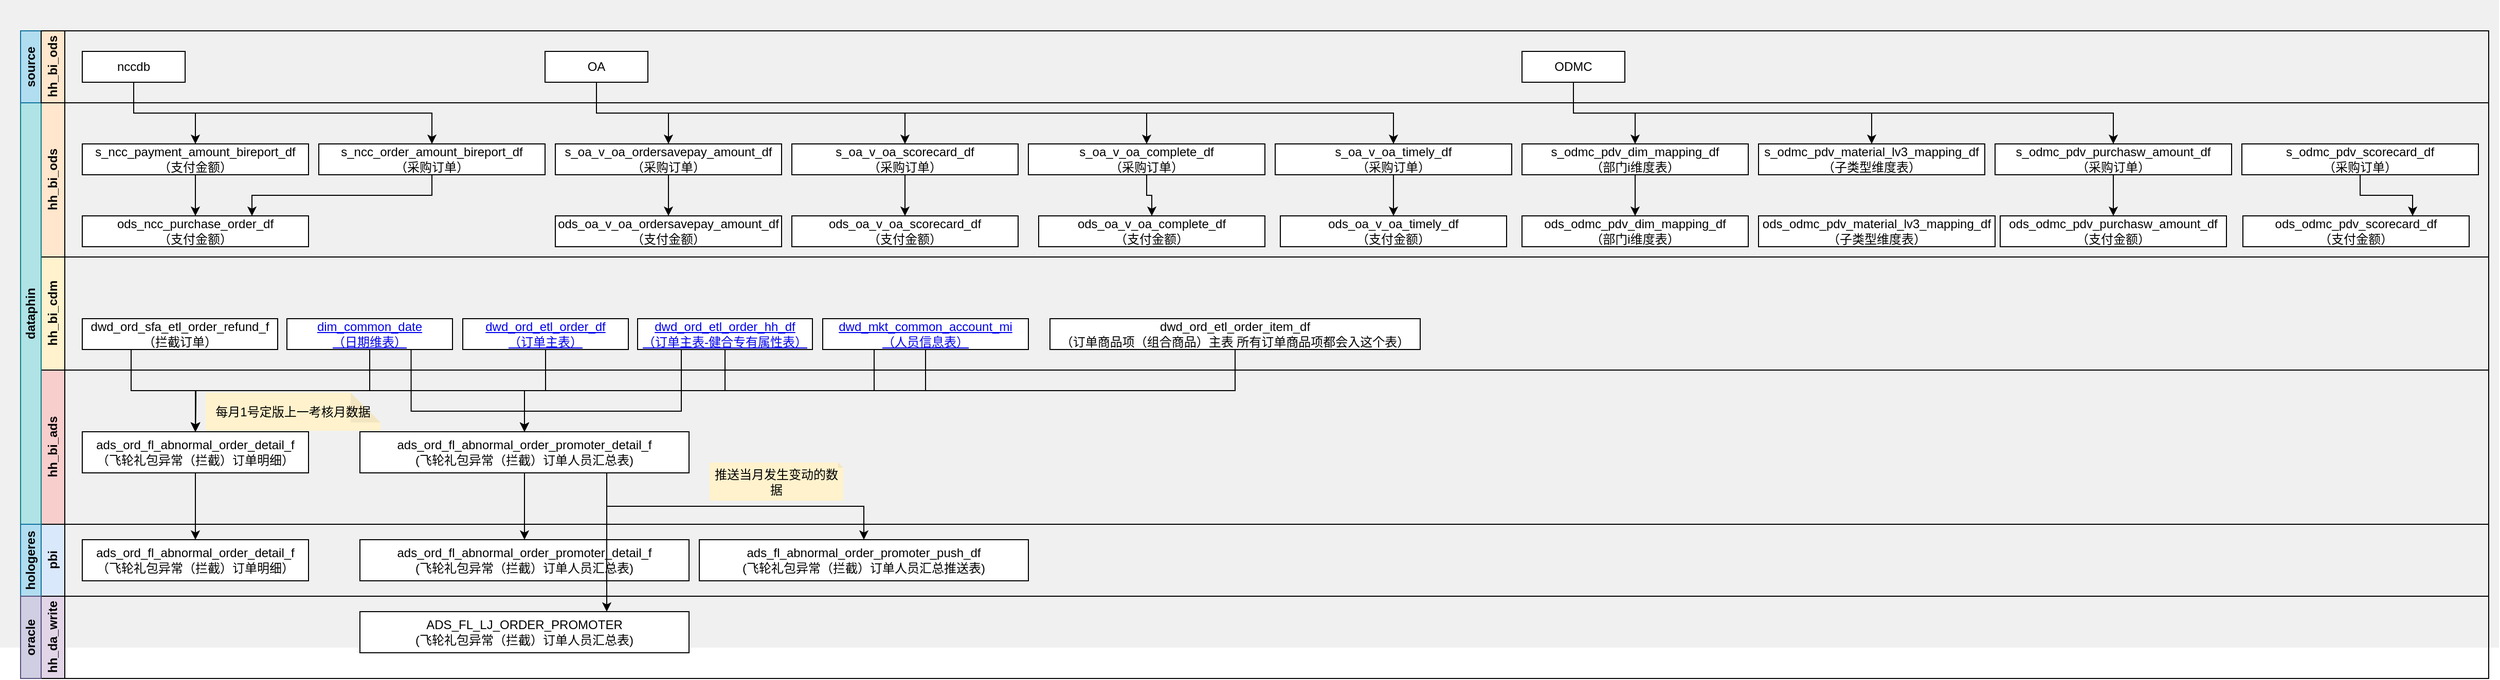 <mxfile version="22.0.7" type="github">
  <diagram name="第 1 页" id="FGrGxSRmitQIRBQrDkw8">
    <mxGraphModel dx="891" dy="-718" grid="1" gridSize="10" guides="1" tooltips="1" connect="1" arrows="1" fold="1" page="1" pageScale="1" pageWidth="827" pageHeight="1169" math="0" shadow="0">
      <root>
        <mxCell id="0" />
        <mxCell id="1" parent="0" />
        <mxCell id="C0gEF_czY5IjIDfp2nzT-171" value="" style="rounded=0;whiteSpace=wrap;html=1;fillColor=#F0F0F0;strokeColor=none;" vertex="1" parent="1">
          <mxGeometry x="80" y="1780" width="2430" height="630" as="geometry" />
        </mxCell>
        <mxCell id="C0gEF_czY5IjIDfp2nzT-172" value="hh_bi_ods" style="swimlane;horizontal=0;whiteSpace=wrap;html=1;startSize=23;collapsible=0;fillColor=#ffe6cc;strokeColor=default;" vertex="1" parent="1">
          <mxGeometry x="120" y="1880" width="2380" height="150" as="geometry" />
        </mxCell>
        <mxCell id="C0gEF_czY5IjIDfp2nzT-281" style="edgeStyle=orthogonalEdgeStyle;rounded=0;orthogonalLoop=1;jettySize=auto;html=1;exitX=0.5;exitY=1;exitDx=0;exitDy=0;entryX=0.5;entryY=0;entryDx=0;entryDy=0;" edge="1" parent="C0gEF_czY5IjIDfp2nzT-172" source="C0gEF_czY5IjIDfp2nzT-240" target="C0gEF_czY5IjIDfp2nzT-272">
          <mxGeometry relative="1" as="geometry" />
        </mxCell>
        <mxCell id="C0gEF_czY5IjIDfp2nzT-240" value="s_oa_v_oa_timely_df&lt;br&gt;（采购订单）" style="rounded=0;whiteSpace=wrap;html=1;" vertex="1" parent="C0gEF_czY5IjIDfp2nzT-172">
          <mxGeometry x="1200" y="40" width="230" height="30" as="geometry" />
        </mxCell>
        <mxCell id="C0gEF_czY5IjIDfp2nzT-280" style="edgeStyle=orthogonalEdgeStyle;rounded=0;orthogonalLoop=1;jettySize=auto;html=1;exitX=0.5;exitY=1;exitDx=0;exitDy=0;entryX=0.5;entryY=0;entryDx=0;entryDy=0;" edge="1" parent="C0gEF_czY5IjIDfp2nzT-172" source="C0gEF_czY5IjIDfp2nzT-237" target="C0gEF_czY5IjIDfp2nzT-271">
          <mxGeometry relative="1" as="geometry" />
        </mxCell>
        <mxCell id="C0gEF_czY5IjIDfp2nzT-237" value="s_oa_v_oa_complete_df&lt;br&gt;（采购订单）" style="rounded=0;whiteSpace=wrap;html=1;" vertex="1" parent="C0gEF_czY5IjIDfp2nzT-172">
          <mxGeometry x="960" y="40" width="230" height="30" as="geometry" />
        </mxCell>
        <mxCell id="C0gEF_czY5IjIDfp2nzT-277" style="edgeStyle=orthogonalEdgeStyle;rounded=0;orthogonalLoop=1;jettySize=auto;html=1;exitX=0.5;exitY=1;exitDx=0;exitDy=0;entryX=0.5;entryY=0;entryDx=0;entryDy=0;" edge="1" parent="C0gEF_czY5IjIDfp2nzT-172" source="C0gEF_czY5IjIDfp2nzT-220" target="C0gEF_czY5IjIDfp2nzT-267">
          <mxGeometry relative="1" as="geometry" />
        </mxCell>
        <mxCell id="C0gEF_czY5IjIDfp2nzT-220" value="s_oa_v_oa_scorecard_df&lt;br&gt;（采购订单）" style="rounded=0;whiteSpace=wrap;html=1;" vertex="1" parent="C0gEF_czY5IjIDfp2nzT-172">
          <mxGeometry x="730" y="40" width="220" height="30" as="geometry" />
        </mxCell>
        <mxCell id="C0gEF_czY5IjIDfp2nzT-276" style="edgeStyle=orthogonalEdgeStyle;rounded=0;orthogonalLoop=1;jettySize=auto;html=1;exitX=0.5;exitY=1;exitDx=0;exitDy=0;entryX=0.5;entryY=0;entryDx=0;entryDy=0;" edge="1" parent="C0gEF_czY5IjIDfp2nzT-172" source="C0gEF_czY5IjIDfp2nzT-219" target="C0gEF_czY5IjIDfp2nzT-265">
          <mxGeometry relative="1" as="geometry" />
        </mxCell>
        <mxCell id="C0gEF_czY5IjIDfp2nzT-219" value="s_oa_v_oa_ordersavepay_amount_df（采购订单）" style="rounded=0;whiteSpace=wrap;html=1;" vertex="1" parent="C0gEF_czY5IjIDfp2nzT-172">
          <mxGeometry x="500" y="40" width="220" height="30" as="geometry" />
        </mxCell>
        <mxCell id="C0gEF_czY5IjIDfp2nzT-218" value="s_ncc_order_amount_bireport_df&lt;br&gt;（采购订单）" style="rounded=0;whiteSpace=wrap;html=1;" vertex="1" parent="C0gEF_czY5IjIDfp2nzT-172">
          <mxGeometry x="270" y="40" width="220" height="30" as="geometry" />
        </mxCell>
        <mxCell id="C0gEF_czY5IjIDfp2nzT-214" value="s_ncc_payment_amount_bireport_df&lt;br&gt;（支付金额）" style="rounded=0;whiteSpace=wrap;html=1;" vertex="1" parent="C0gEF_czY5IjIDfp2nzT-172">
          <mxGeometry x="40" y="40" width="220" height="30" as="geometry" />
        </mxCell>
        <mxCell id="C0gEF_czY5IjIDfp2nzT-282" style="edgeStyle=orthogonalEdgeStyle;rounded=0;orthogonalLoop=1;jettySize=auto;html=1;exitX=0.5;exitY=1;exitDx=0;exitDy=0;entryX=0.5;entryY=0;entryDx=0;entryDy=0;" edge="1" parent="C0gEF_czY5IjIDfp2nzT-172" source="C0gEF_czY5IjIDfp2nzT-221" target="C0gEF_czY5IjIDfp2nzT-268">
          <mxGeometry relative="1" as="geometry" />
        </mxCell>
        <mxCell id="C0gEF_czY5IjIDfp2nzT-221" value="s_odmc_pdv_dim_mapping_df&lt;br&gt;（部门i维度表）" style="rounded=0;whiteSpace=wrap;html=1;" vertex="1" parent="C0gEF_czY5IjIDfp2nzT-172">
          <mxGeometry x="1440" y="40" width="220" height="30" as="geometry" />
        </mxCell>
        <mxCell id="C0gEF_czY5IjIDfp2nzT-232" value="s_odmc_pdv_material_lv3_mapping_df&lt;br&gt;（子类型维度表）" style="rounded=0;whiteSpace=wrap;html=1;" vertex="1" parent="C0gEF_czY5IjIDfp2nzT-172">
          <mxGeometry x="1670" y="40" width="220" height="30" as="geometry" />
        </mxCell>
        <mxCell id="C0gEF_czY5IjIDfp2nzT-278" style="edgeStyle=orthogonalEdgeStyle;rounded=0;orthogonalLoop=1;jettySize=auto;html=1;exitX=0.5;exitY=1;exitDx=0;exitDy=0;entryX=0.5;entryY=0;entryDx=0;entryDy=0;" edge="1" parent="C0gEF_czY5IjIDfp2nzT-172" source="C0gEF_czY5IjIDfp2nzT-235" target="C0gEF_czY5IjIDfp2nzT-269">
          <mxGeometry relative="1" as="geometry" />
        </mxCell>
        <mxCell id="C0gEF_czY5IjIDfp2nzT-235" value="s_odmc_pdv_purchasw_amount_df&lt;br&gt;（采购订单）" style="rounded=0;whiteSpace=wrap;html=1;" vertex="1" parent="C0gEF_czY5IjIDfp2nzT-172">
          <mxGeometry x="1900" y="40" width="230" height="30" as="geometry" />
        </mxCell>
        <mxCell id="C0gEF_czY5IjIDfp2nzT-283" style="edgeStyle=orthogonalEdgeStyle;rounded=0;orthogonalLoop=1;jettySize=auto;html=1;exitX=0.5;exitY=1;exitDx=0;exitDy=0;entryX=0.75;entryY=0;entryDx=0;entryDy=0;" edge="1" parent="C0gEF_czY5IjIDfp2nzT-172" source="C0gEF_czY5IjIDfp2nzT-236" target="C0gEF_czY5IjIDfp2nzT-270">
          <mxGeometry relative="1" as="geometry" />
        </mxCell>
        <mxCell id="C0gEF_czY5IjIDfp2nzT-236" value="s_odmc_pdv_scorecard_df&lt;br&gt;（采购订单）" style="rounded=0;whiteSpace=wrap;html=1;" vertex="1" parent="C0gEF_czY5IjIDfp2nzT-172">
          <mxGeometry x="2140" y="40" width="230" height="30" as="geometry" />
        </mxCell>
        <mxCell id="C0gEF_czY5IjIDfp2nzT-267" value="ods_oa_v_oa_scorecard_df&lt;br&gt;（支付金额）" style="rounded=0;whiteSpace=wrap;html=1;" vertex="1" parent="C0gEF_czY5IjIDfp2nzT-172">
          <mxGeometry x="730" y="110" width="220" height="30" as="geometry" />
        </mxCell>
        <mxCell id="C0gEF_czY5IjIDfp2nzT-268" value="ods_odmc_pdv_dim_mapping_df&lt;br&gt;（部门i维度表）" style="rounded=0;whiteSpace=wrap;html=1;" vertex="1" parent="C0gEF_czY5IjIDfp2nzT-172">
          <mxGeometry x="1440" y="110" width="220" height="30" as="geometry" />
        </mxCell>
        <mxCell id="C0gEF_czY5IjIDfp2nzT-269" value="ods_odmc_pdv_purchasw_amount_df（支付金额）" style="rounded=0;whiteSpace=wrap;html=1;" vertex="1" parent="C0gEF_czY5IjIDfp2nzT-172">
          <mxGeometry x="1905" y="110" width="220" height="30" as="geometry" />
        </mxCell>
        <mxCell id="C0gEF_czY5IjIDfp2nzT-270" value="ods_odmc_pdv_scorecard_df&lt;br&gt;（支付金额）" style="rounded=0;whiteSpace=wrap;html=1;" vertex="1" parent="C0gEF_czY5IjIDfp2nzT-172">
          <mxGeometry x="2141" y="110" width="220" height="30" as="geometry" />
        </mxCell>
        <mxCell id="C0gEF_czY5IjIDfp2nzT-265" value="ods_oa_v_oa_ordersavepay_amount_df&lt;br&gt;（支付金额）" style="rounded=0;whiteSpace=wrap;html=1;" vertex="1" parent="C0gEF_czY5IjIDfp2nzT-172">
          <mxGeometry x="500" y="110" width="220" height="30" as="geometry" />
        </mxCell>
        <mxCell id="C0gEF_czY5IjIDfp2nzT-271" value="ods_oa_v_oa_complete_df&lt;br&gt;（支付金额）" style="rounded=0;whiteSpace=wrap;html=1;" vertex="1" parent="C0gEF_czY5IjIDfp2nzT-172">
          <mxGeometry x="970" y="110" width="220" height="30" as="geometry" />
        </mxCell>
        <mxCell id="C0gEF_czY5IjIDfp2nzT-272" value="ods_oa_v_oa_timely_df&lt;br&gt;（支付金额）" style="rounded=0;whiteSpace=wrap;html=1;" vertex="1" parent="C0gEF_czY5IjIDfp2nzT-172">
          <mxGeometry x="1205" y="110" width="220" height="30" as="geometry" />
        </mxCell>
        <mxCell id="C0gEF_czY5IjIDfp2nzT-177" value="hh_bi_cdm" style="swimlane;horizontal=0;whiteSpace=wrap;html=1;startSize=23;collapsible=0;fillColor=#fff2cc;strokeColor=default;" vertex="1" parent="1">
          <mxGeometry x="120" y="2030" width="2380" height="110" as="geometry" />
        </mxCell>
        <mxCell id="C0gEF_czY5IjIDfp2nzT-178" value="dwd_ord_sfa_etl_order_refund_f&lt;br&gt;（拦截订单）" style="rounded=0;whiteSpace=wrap;html=1;" vertex="1" parent="C0gEF_czY5IjIDfp2nzT-177">
          <mxGeometry x="40" y="60" width="190" height="30" as="geometry" />
        </mxCell>
        <mxCell id="C0gEF_czY5IjIDfp2nzT-180" style="edgeStyle=orthogonalEdgeStyle;rounded=0;orthogonalLoop=1;jettySize=auto;html=1;exitX=0.5;exitY=1;exitDx=0;exitDy=0;" edge="1" parent="C0gEF_czY5IjIDfp2nzT-177" source="C0gEF_czY5IjIDfp2nzT-181">
          <mxGeometry relative="1" as="geometry">
            <mxPoint x="150.0" y="170" as="targetPoint" />
          </mxGeometry>
        </mxCell>
        <mxCell id="C0gEF_czY5IjIDfp2nzT-181" value="&lt;a name=&quot;OLE_LINK1&quot;&gt;dim_common_date&lt;br&gt;（日期维表）&lt;br&gt;&lt;/a&gt;" style="rounded=0;whiteSpace=wrap;html=1;" vertex="1" parent="C0gEF_czY5IjIDfp2nzT-177">
          <mxGeometry x="239" y="60" width="161" height="30" as="geometry" />
        </mxCell>
        <mxCell id="C0gEF_czY5IjIDfp2nzT-182" style="edgeStyle=orthogonalEdgeStyle;rounded=0;orthogonalLoop=1;jettySize=auto;html=1;exitX=0.5;exitY=1;exitDx=0;exitDy=0;" edge="1" parent="C0gEF_czY5IjIDfp2nzT-177" source="C0gEF_czY5IjIDfp2nzT-183">
          <mxGeometry relative="1" as="geometry">
            <mxPoint x="150.0" y="170" as="targetPoint" />
          </mxGeometry>
        </mxCell>
        <mxCell id="C0gEF_czY5IjIDfp2nzT-183" value="&lt;a name=&quot;OLE_LINK1&quot;&gt;dwd_ord_etl_order_df&lt;br&gt;（订单主表）&lt;br&gt;&lt;/a&gt;" style="rounded=0;whiteSpace=wrap;html=1;" vertex="1" parent="C0gEF_czY5IjIDfp2nzT-177">
          <mxGeometry x="410" y="60" width="161" height="30" as="geometry" />
        </mxCell>
        <mxCell id="C0gEF_czY5IjIDfp2nzT-184" value="&lt;a name=&quot;OLE_LINK1&quot;&gt;dwd_ord_etl_order_hh_df&lt;br&gt;（订单主表-健合专有属性表）&lt;br&gt;&lt;/a&gt;" style="rounded=0;whiteSpace=wrap;html=1;" vertex="1" parent="C0gEF_czY5IjIDfp2nzT-177">
          <mxGeometry x="580" y="60" width="170" height="30" as="geometry" />
        </mxCell>
        <mxCell id="C0gEF_czY5IjIDfp2nzT-185" value="&lt;a name=&quot;OLE_LINK1&quot;&gt;dwd_mkt_common_account_mi&lt;br&gt;（人员信息表）&lt;br&gt;&lt;/a&gt;" style="rounded=0;whiteSpace=wrap;html=1;" vertex="1" parent="C0gEF_czY5IjIDfp2nzT-177">
          <mxGeometry x="760" y="60" width="200" height="30" as="geometry" />
        </mxCell>
        <mxCell id="C0gEF_czY5IjIDfp2nzT-187" value="hh_bi_ads" style="swimlane;horizontal=0;whiteSpace=wrap;html=1;startSize=23;collapsible=0;fillColor=#f8cecc;strokeColor=default;" vertex="1" parent="1">
          <mxGeometry x="120" y="2140" width="2380" height="150" as="geometry" />
        </mxCell>
        <mxCell id="C0gEF_czY5IjIDfp2nzT-188" value="ads_ord_fl_abnormal_order_detail_f&lt;br&gt;（飞轮礼包异常（拦截）订单明细）" style="rounded=0;whiteSpace=wrap;html=1;" vertex="1" parent="C0gEF_czY5IjIDfp2nzT-187">
          <mxGeometry x="40" y="60" width="220" height="40" as="geometry" />
        </mxCell>
        <mxCell id="C0gEF_czY5IjIDfp2nzT-189" value="每月1号定版上一考核月数据" style="shape=note;whiteSpace=wrap;html=1;backgroundOutline=1;darkOpacity=0.05;noLabel=0;connectable=1;snapToPoint=0;portConstraintRotation=0;allowArrows=1;collapsible=0;recursiveResize=1;expand=1;editable=1;movable=1;resizable=1;rotatable=1;deletable=1;locked=0;treeFolding=0;treeMoving=0;enumerate=0;comic=0;perimeter=rectanglePerimeter;fillOpacity=100;strokeOpacity=100;overflow=visible;fillColor=#fff2cc;strokeColor=none;size=29;" vertex="1" parent="C0gEF_czY5IjIDfp2nzT-187">
          <mxGeometry x="160" y="22" width="170" height="37" as="geometry" />
        </mxCell>
        <mxCell id="C0gEF_czY5IjIDfp2nzT-190" value="ads_ord_fl_abnormal_order_promoter_detail_f&lt;br&gt;(飞轮礼包异常（拦截）订单人员汇总表)" style="rounded=0;whiteSpace=wrap;html=1;" vertex="1" parent="C0gEF_czY5IjIDfp2nzT-187">
          <mxGeometry x="310" y="60" width="320" height="40" as="geometry" />
        </mxCell>
        <mxCell id="C0gEF_czY5IjIDfp2nzT-191" value="推送当月发生变动的数据" style="shape=note;whiteSpace=wrap;html=1;backgroundOutline=1;darkOpacity=0.05;noLabel=0;connectable=1;snapToPoint=0;portConstraintRotation=0;allowArrows=1;collapsible=0;recursiveResize=1;expand=1;editable=1;movable=1;resizable=1;rotatable=1;deletable=1;locked=0;treeFolding=0;treeMoving=0;enumerate=0;comic=0;perimeter=rectanglePerimeter;fillOpacity=100;strokeOpacity=100;overflow=visible;fillColor=#fff2cc;strokeColor=none;size=5;" vertex="1" parent="C0gEF_czY5IjIDfp2nzT-187">
          <mxGeometry x="650" y="90" width="130" height="37" as="geometry" />
        </mxCell>
        <mxCell id="C0gEF_czY5IjIDfp2nzT-192" style="edgeStyle=orthogonalEdgeStyle;rounded=0;orthogonalLoop=1;jettySize=auto;html=1;exitX=0.25;exitY=1;exitDx=0;exitDy=0;entryX=0.5;entryY=0;entryDx=0;entryDy=0;" edge="1" parent="1" source="C0gEF_czY5IjIDfp2nzT-178" target="C0gEF_czY5IjIDfp2nzT-188">
          <mxGeometry relative="1" as="geometry" />
        </mxCell>
        <mxCell id="C0gEF_czY5IjIDfp2nzT-193" style="edgeStyle=orthogonalEdgeStyle;rounded=0;orthogonalLoop=1;jettySize=auto;html=1;exitX=0.5;exitY=1;exitDx=0;exitDy=0;entryX=0.5;entryY=0;entryDx=0;entryDy=0;" edge="1" parent="1" source="C0gEF_czY5IjIDfp2nzT-184" target="C0gEF_czY5IjIDfp2nzT-188">
          <mxGeometry relative="1" as="geometry" />
        </mxCell>
        <mxCell id="C0gEF_czY5IjIDfp2nzT-194" style="edgeStyle=orthogonalEdgeStyle;rounded=0;orthogonalLoop=1;jettySize=auto;html=1;exitX=0.5;exitY=1;exitDx=0;exitDy=0;entryX=0.5;entryY=0;entryDx=0;entryDy=0;" edge="1" parent="1" source="C0gEF_czY5IjIDfp2nzT-195" target="C0gEF_czY5IjIDfp2nzT-188">
          <mxGeometry relative="1" as="geometry" />
        </mxCell>
        <mxCell id="C0gEF_czY5IjIDfp2nzT-195" value="dwd_ord_etl_order_item_df&lt;br&gt;（订单商品项（组合商品）主表 所有订单商品项都会入这个表）" style="rounded=0;whiteSpace=wrap;html=1;" vertex="1" parent="1">
          <mxGeometry x="1101" y="2090" width="360" height="30" as="geometry" />
        </mxCell>
        <mxCell id="C0gEF_czY5IjIDfp2nzT-196" style="edgeStyle=orthogonalEdgeStyle;rounded=0;orthogonalLoop=1;jettySize=auto;html=1;exitX=0.75;exitY=1;exitDx=0;exitDy=0;entryX=0.5;entryY=0;entryDx=0;entryDy=0;" edge="1" parent="1" source="C0gEF_czY5IjIDfp2nzT-181" target="C0gEF_czY5IjIDfp2nzT-190">
          <mxGeometry relative="1" as="geometry">
            <Array as="points">
              <mxPoint x="480" y="2180" />
              <mxPoint x="590" y="2180" />
            </Array>
          </mxGeometry>
        </mxCell>
        <mxCell id="C0gEF_czY5IjIDfp2nzT-197" style="edgeStyle=orthogonalEdgeStyle;rounded=0;orthogonalLoop=1;jettySize=auto;html=1;exitX=0.25;exitY=1;exitDx=0;exitDy=0;entryX=0.5;entryY=0;entryDx=0;entryDy=0;" edge="1" parent="1" source="C0gEF_czY5IjIDfp2nzT-184" target="C0gEF_czY5IjIDfp2nzT-190">
          <mxGeometry relative="1" as="geometry">
            <Array as="points">
              <mxPoint x="743" y="2180" />
              <mxPoint x="590" y="2180" />
            </Array>
          </mxGeometry>
        </mxCell>
        <mxCell id="C0gEF_czY5IjIDfp2nzT-198" value="pbi" style="swimlane;horizontal=0;whiteSpace=wrap;html=1;startSize=23;collapsible=0;fillColor=#dae8fc;strokeColor=default;" vertex="1" parent="1">
          <mxGeometry x="120" y="2290" width="2380" height="70" as="geometry" />
        </mxCell>
        <mxCell id="C0gEF_czY5IjIDfp2nzT-199" value="ads_ord_fl_abnormal_order_detail_f&lt;br&gt;（飞轮礼包异常（拦截）订单明细）" style="rounded=0;whiteSpace=wrap;html=1;" vertex="1" parent="C0gEF_czY5IjIDfp2nzT-198">
          <mxGeometry x="40" y="15" width="220" height="40" as="geometry" />
        </mxCell>
        <mxCell id="C0gEF_czY5IjIDfp2nzT-200" value="ads_ord_fl_abnormal_order_promoter_detail_f&lt;br&gt;(飞轮礼包异常（拦截）订单人员汇总表)" style="rounded=0;whiteSpace=wrap;html=1;" vertex="1" parent="C0gEF_czY5IjIDfp2nzT-198">
          <mxGeometry x="310" y="15" width="320" height="40" as="geometry" />
        </mxCell>
        <mxCell id="C0gEF_czY5IjIDfp2nzT-201" value="ads_fl_abnormal_order_promoter_push_df&lt;br&gt;&lt;span style=&quot;background-color: initial;&quot;&gt;(飞轮礼包异常（拦截）订单人员汇总推送表)&lt;/span&gt;" style="rounded=0;whiteSpace=wrap;html=1;" vertex="1" parent="C0gEF_czY5IjIDfp2nzT-198">
          <mxGeometry x="640" y="15" width="320" height="40" as="geometry" />
        </mxCell>
        <mxCell id="C0gEF_czY5IjIDfp2nzT-202" value="dataphin" style="rounded=0;whiteSpace=wrap;html=1;horizontal=0;fontStyle=1;fillColor=#b0e3e6;strokeColor=#0e8088;" vertex="1" parent="1">
          <mxGeometry x="100" y="1880" width="20" height="410" as="geometry" />
        </mxCell>
        <mxCell id="C0gEF_czY5IjIDfp2nzT-203" value="hologeres" style="rounded=0;whiteSpace=wrap;html=1;horizontal=0;fontStyle=1;fillColor=#b1ddf0;strokeColor=#10739e;" vertex="1" parent="1">
          <mxGeometry x="100" y="2290" width="20" height="70" as="geometry" />
        </mxCell>
        <mxCell id="C0gEF_czY5IjIDfp2nzT-204" style="edgeStyle=orthogonalEdgeStyle;rounded=0;orthogonalLoop=1;jettySize=auto;html=1;exitX=0.5;exitY=1;exitDx=0;exitDy=0;entryX=0.5;entryY=0;entryDx=0;entryDy=0;" edge="1" parent="1" source="C0gEF_czY5IjIDfp2nzT-188" target="C0gEF_czY5IjIDfp2nzT-199">
          <mxGeometry relative="1" as="geometry" />
        </mxCell>
        <mxCell id="C0gEF_czY5IjIDfp2nzT-205" style="edgeStyle=orthogonalEdgeStyle;rounded=0;orthogonalLoop=1;jettySize=auto;html=1;exitX=0.5;exitY=1;exitDx=0;exitDy=0;entryX=0.5;entryY=0;entryDx=0;entryDy=0;" edge="1" parent="1" source="C0gEF_czY5IjIDfp2nzT-190" target="C0gEF_czY5IjIDfp2nzT-200">
          <mxGeometry relative="1" as="geometry" />
        </mxCell>
        <mxCell id="C0gEF_czY5IjIDfp2nzT-206" value="hh_da_write" style="swimlane;horizontal=0;whiteSpace=wrap;html=1;startSize=23;collapsible=0;fillColor=#e1d5e7;strokeColor=default;" vertex="1" parent="1">
          <mxGeometry x="120" y="2360" width="2380" height="80" as="geometry" />
        </mxCell>
        <mxCell id="C0gEF_czY5IjIDfp2nzT-207" value="ADS_FL_LJ_ORDER_PROMOTER&lt;br&gt;(飞轮礼包异常（拦截）订单人员汇总表)" style="rounded=0;whiteSpace=wrap;html=1;" vertex="1" parent="C0gEF_czY5IjIDfp2nzT-206">
          <mxGeometry x="310" y="15" width="320" height="40" as="geometry" />
        </mxCell>
        <mxCell id="C0gEF_czY5IjIDfp2nzT-208" value="oracle" style="rounded=0;whiteSpace=wrap;html=1;horizontal=0;fontStyle=1;fillColor=#d0cee2;strokeColor=#56517e;" vertex="1" parent="1">
          <mxGeometry x="100" y="2360" width="20" height="80" as="geometry" />
        </mxCell>
        <mxCell id="C0gEF_czY5IjIDfp2nzT-209" style="edgeStyle=orthogonalEdgeStyle;rounded=0;orthogonalLoop=1;jettySize=auto;html=1;exitX=0.75;exitY=1;exitDx=0;exitDy=0;entryX=0.75;entryY=0;entryDx=0;entryDy=0;" edge="1" parent="1" source="C0gEF_czY5IjIDfp2nzT-190" target="C0gEF_czY5IjIDfp2nzT-207">
          <mxGeometry relative="1" as="geometry" />
        </mxCell>
        <mxCell id="C0gEF_czY5IjIDfp2nzT-210" style="edgeStyle=orthogonalEdgeStyle;rounded=0;orthogonalLoop=1;jettySize=auto;html=1;exitX=0.25;exitY=1;exitDx=0;exitDy=0;entryX=0.5;entryY=0;entryDx=0;entryDy=0;" edge="1" parent="1" source="C0gEF_czY5IjIDfp2nzT-185" target="C0gEF_czY5IjIDfp2nzT-188">
          <mxGeometry relative="1" as="geometry" />
        </mxCell>
        <mxCell id="C0gEF_czY5IjIDfp2nzT-211" style="edgeStyle=orthogonalEdgeStyle;rounded=0;orthogonalLoop=1;jettySize=auto;html=1;exitX=0.5;exitY=1;exitDx=0;exitDy=0;" edge="1" parent="1" source="C0gEF_czY5IjIDfp2nzT-185" target="C0gEF_czY5IjIDfp2nzT-190">
          <mxGeometry relative="1" as="geometry" />
        </mxCell>
        <mxCell id="C0gEF_czY5IjIDfp2nzT-212" style="edgeStyle=orthogonalEdgeStyle;rounded=0;orthogonalLoop=1;jettySize=auto;html=1;exitX=0.75;exitY=1;exitDx=0;exitDy=0;" edge="1" parent="1" source="C0gEF_czY5IjIDfp2nzT-190" target="C0gEF_czY5IjIDfp2nzT-201">
          <mxGeometry relative="1" as="geometry" />
        </mxCell>
        <mxCell id="C0gEF_czY5IjIDfp2nzT-241" value="source" style="rounded=0;whiteSpace=wrap;html=1;horizontal=0;fontStyle=1;fillColor=#b1ddf0;strokeColor=#10739e;" vertex="1" parent="1">
          <mxGeometry x="100" y="1810" width="20" height="70" as="geometry" />
        </mxCell>
        <mxCell id="C0gEF_czY5IjIDfp2nzT-246" value="hh_bi_ods" style="swimlane;horizontal=0;whiteSpace=wrap;html=1;startSize=23;collapsible=0;fillColor=#ffe6cc;strokeColor=default;" vertex="1" parent="1">
          <mxGeometry x="120" y="1810" width="2380" height="70" as="geometry" />
        </mxCell>
        <mxCell id="C0gEF_czY5IjIDfp2nzT-249" value="nccdb" style="rounded=0;whiteSpace=wrap;html=1;" vertex="1" parent="C0gEF_czY5IjIDfp2nzT-246">
          <mxGeometry x="40" y="20" width="100" height="30" as="geometry" />
        </mxCell>
        <mxCell id="C0gEF_czY5IjIDfp2nzT-252" value="OA" style="rounded=0;whiteSpace=wrap;html=1;" vertex="1" parent="C0gEF_czY5IjIDfp2nzT-246">
          <mxGeometry x="490" y="20" width="100" height="30" as="geometry" />
        </mxCell>
        <mxCell id="C0gEF_czY5IjIDfp2nzT-257" value="ODMC" style="rounded=0;whiteSpace=wrap;html=1;" vertex="1" parent="C0gEF_czY5IjIDfp2nzT-246">
          <mxGeometry x="1440" y="20" width="100" height="30" as="geometry" />
        </mxCell>
        <mxCell id="C0gEF_czY5IjIDfp2nzT-250" style="edgeStyle=orthogonalEdgeStyle;rounded=0;orthogonalLoop=1;jettySize=auto;html=1;exitX=0.5;exitY=1;exitDx=0;exitDy=0;entryX=0.5;entryY=0;entryDx=0;entryDy=0;" edge="1" parent="1" source="C0gEF_czY5IjIDfp2nzT-249" target="C0gEF_czY5IjIDfp2nzT-214">
          <mxGeometry relative="1" as="geometry" />
        </mxCell>
        <mxCell id="C0gEF_czY5IjIDfp2nzT-251" style="edgeStyle=orthogonalEdgeStyle;rounded=0;orthogonalLoop=1;jettySize=auto;html=1;exitX=0.5;exitY=1;exitDx=0;exitDy=0;entryX=0.5;entryY=0;entryDx=0;entryDy=0;" edge="1" parent="1" source="C0gEF_czY5IjIDfp2nzT-249" target="C0gEF_czY5IjIDfp2nzT-218">
          <mxGeometry relative="1" as="geometry" />
        </mxCell>
        <mxCell id="C0gEF_czY5IjIDfp2nzT-253" style="edgeStyle=orthogonalEdgeStyle;rounded=0;orthogonalLoop=1;jettySize=auto;html=1;exitX=0.5;exitY=1;exitDx=0;exitDy=0;entryX=0.5;entryY=0;entryDx=0;entryDy=0;" edge="1" parent="1" source="C0gEF_czY5IjIDfp2nzT-252" target="C0gEF_czY5IjIDfp2nzT-219">
          <mxGeometry relative="1" as="geometry" />
        </mxCell>
        <mxCell id="C0gEF_czY5IjIDfp2nzT-254" style="edgeStyle=orthogonalEdgeStyle;rounded=0;orthogonalLoop=1;jettySize=auto;html=1;exitX=0.5;exitY=1;exitDx=0;exitDy=0;" edge="1" parent="1" source="C0gEF_czY5IjIDfp2nzT-252" target="C0gEF_czY5IjIDfp2nzT-220">
          <mxGeometry relative="1" as="geometry" />
        </mxCell>
        <mxCell id="C0gEF_czY5IjIDfp2nzT-258" style="edgeStyle=orthogonalEdgeStyle;rounded=0;orthogonalLoop=1;jettySize=auto;html=1;exitX=0.5;exitY=1;exitDx=0;exitDy=0;entryX=0.5;entryY=0;entryDx=0;entryDy=0;" edge="1" parent="1" source="C0gEF_czY5IjIDfp2nzT-252" target="C0gEF_czY5IjIDfp2nzT-237">
          <mxGeometry relative="1" as="geometry" />
        </mxCell>
        <mxCell id="C0gEF_czY5IjIDfp2nzT-259" style="edgeStyle=orthogonalEdgeStyle;rounded=0;orthogonalLoop=1;jettySize=auto;html=1;exitX=0.5;exitY=1;exitDx=0;exitDy=0;" edge="1" parent="1" source="C0gEF_czY5IjIDfp2nzT-252" target="C0gEF_czY5IjIDfp2nzT-240">
          <mxGeometry relative="1" as="geometry" />
        </mxCell>
        <mxCell id="C0gEF_czY5IjIDfp2nzT-260" style="edgeStyle=orthogonalEdgeStyle;rounded=0;orthogonalLoop=1;jettySize=auto;html=1;exitX=0.5;exitY=1;exitDx=0;exitDy=0;entryX=0.5;entryY=0;entryDx=0;entryDy=0;" edge="1" parent="1" source="C0gEF_czY5IjIDfp2nzT-257" target="C0gEF_czY5IjIDfp2nzT-221">
          <mxGeometry relative="1" as="geometry" />
        </mxCell>
        <mxCell id="C0gEF_czY5IjIDfp2nzT-261" style="edgeStyle=orthogonalEdgeStyle;rounded=0;orthogonalLoop=1;jettySize=auto;html=1;exitX=0.5;exitY=1;exitDx=0;exitDy=0;entryX=0.5;entryY=0;entryDx=0;entryDy=0;" edge="1" parent="1" source="C0gEF_czY5IjIDfp2nzT-257" target="C0gEF_czY5IjIDfp2nzT-232">
          <mxGeometry relative="1" as="geometry" />
        </mxCell>
        <mxCell id="C0gEF_czY5IjIDfp2nzT-262" style="edgeStyle=orthogonalEdgeStyle;rounded=0;orthogonalLoop=1;jettySize=auto;html=1;exitX=0.5;exitY=1;exitDx=0;exitDy=0;" edge="1" parent="1" source="C0gEF_czY5IjIDfp2nzT-257" target="C0gEF_czY5IjIDfp2nzT-235">
          <mxGeometry relative="1" as="geometry" />
        </mxCell>
        <mxCell id="C0gEF_czY5IjIDfp2nzT-264" value="ods_ncc_purchase_order_df&lt;br&gt;（支付金额）" style="rounded=0;whiteSpace=wrap;html=1;" vertex="1" parent="1">
          <mxGeometry x="160" y="1990" width="220" height="30" as="geometry" />
        </mxCell>
        <mxCell id="C0gEF_czY5IjIDfp2nzT-273" style="edgeStyle=orthogonalEdgeStyle;rounded=0;orthogonalLoop=1;jettySize=auto;html=1;exitX=0.5;exitY=1;exitDx=0;exitDy=0;entryX=0.5;entryY=0;entryDx=0;entryDy=0;" edge="1" parent="1" source="C0gEF_czY5IjIDfp2nzT-214" target="C0gEF_czY5IjIDfp2nzT-264">
          <mxGeometry relative="1" as="geometry" />
        </mxCell>
        <mxCell id="C0gEF_czY5IjIDfp2nzT-274" style="edgeStyle=orthogonalEdgeStyle;rounded=0;orthogonalLoop=1;jettySize=auto;html=1;exitX=0.5;exitY=1;exitDx=0;exitDy=0;entryX=0.75;entryY=0;entryDx=0;entryDy=0;" edge="1" parent="1" source="C0gEF_czY5IjIDfp2nzT-218" target="C0gEF_czY5IjIDfp2nzT-264">
          <mxGeometry relative="1" as="geometry">
            <Array as="points">
              <mxPoint x="325" y="1970" />
            </Array>
          </mxGeometry>
        </mxCell>
        <mxCell id="C0gEF_czY5IjIDfp2nzT-284" value="ods_odmc_pdv_material_lv3_mapping_df&lt;br&gt;（子类型维度表）" style="rounded=0;whiteSpace=wrap;html=1;" vertex="1" parent="1">
          <mxGeometry x="1790" y="1990" width="230" height="30" as="geometry" />
        </mxCell>
      </root>
    </mxGraphModel>
  </diagram>
</mxfile>
